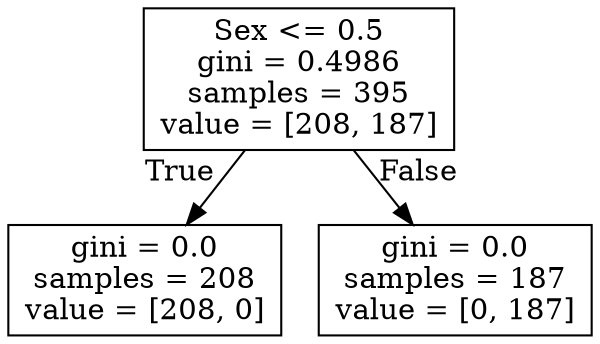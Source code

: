 digraph Tree {
node [shape=box] ;
0 [label="Sex <= 0.5\ngini = 0.4986\nsamples = 395\nvalue = [208, 187]"] ;
1 [label="gini = 0.0\nsamples = 208\nvalue = [208, 0]"] ;
0 -> 1 [labeldistance=2.5, labelangle=45, headlabel="True"] ;
2 [label="gini = 0.0\nsamples = 187\nvalue = [0, 187]"] ;
0 -> 2 [labeldistance=2.5, labelangle=-45, headlabel="False"] ;
}